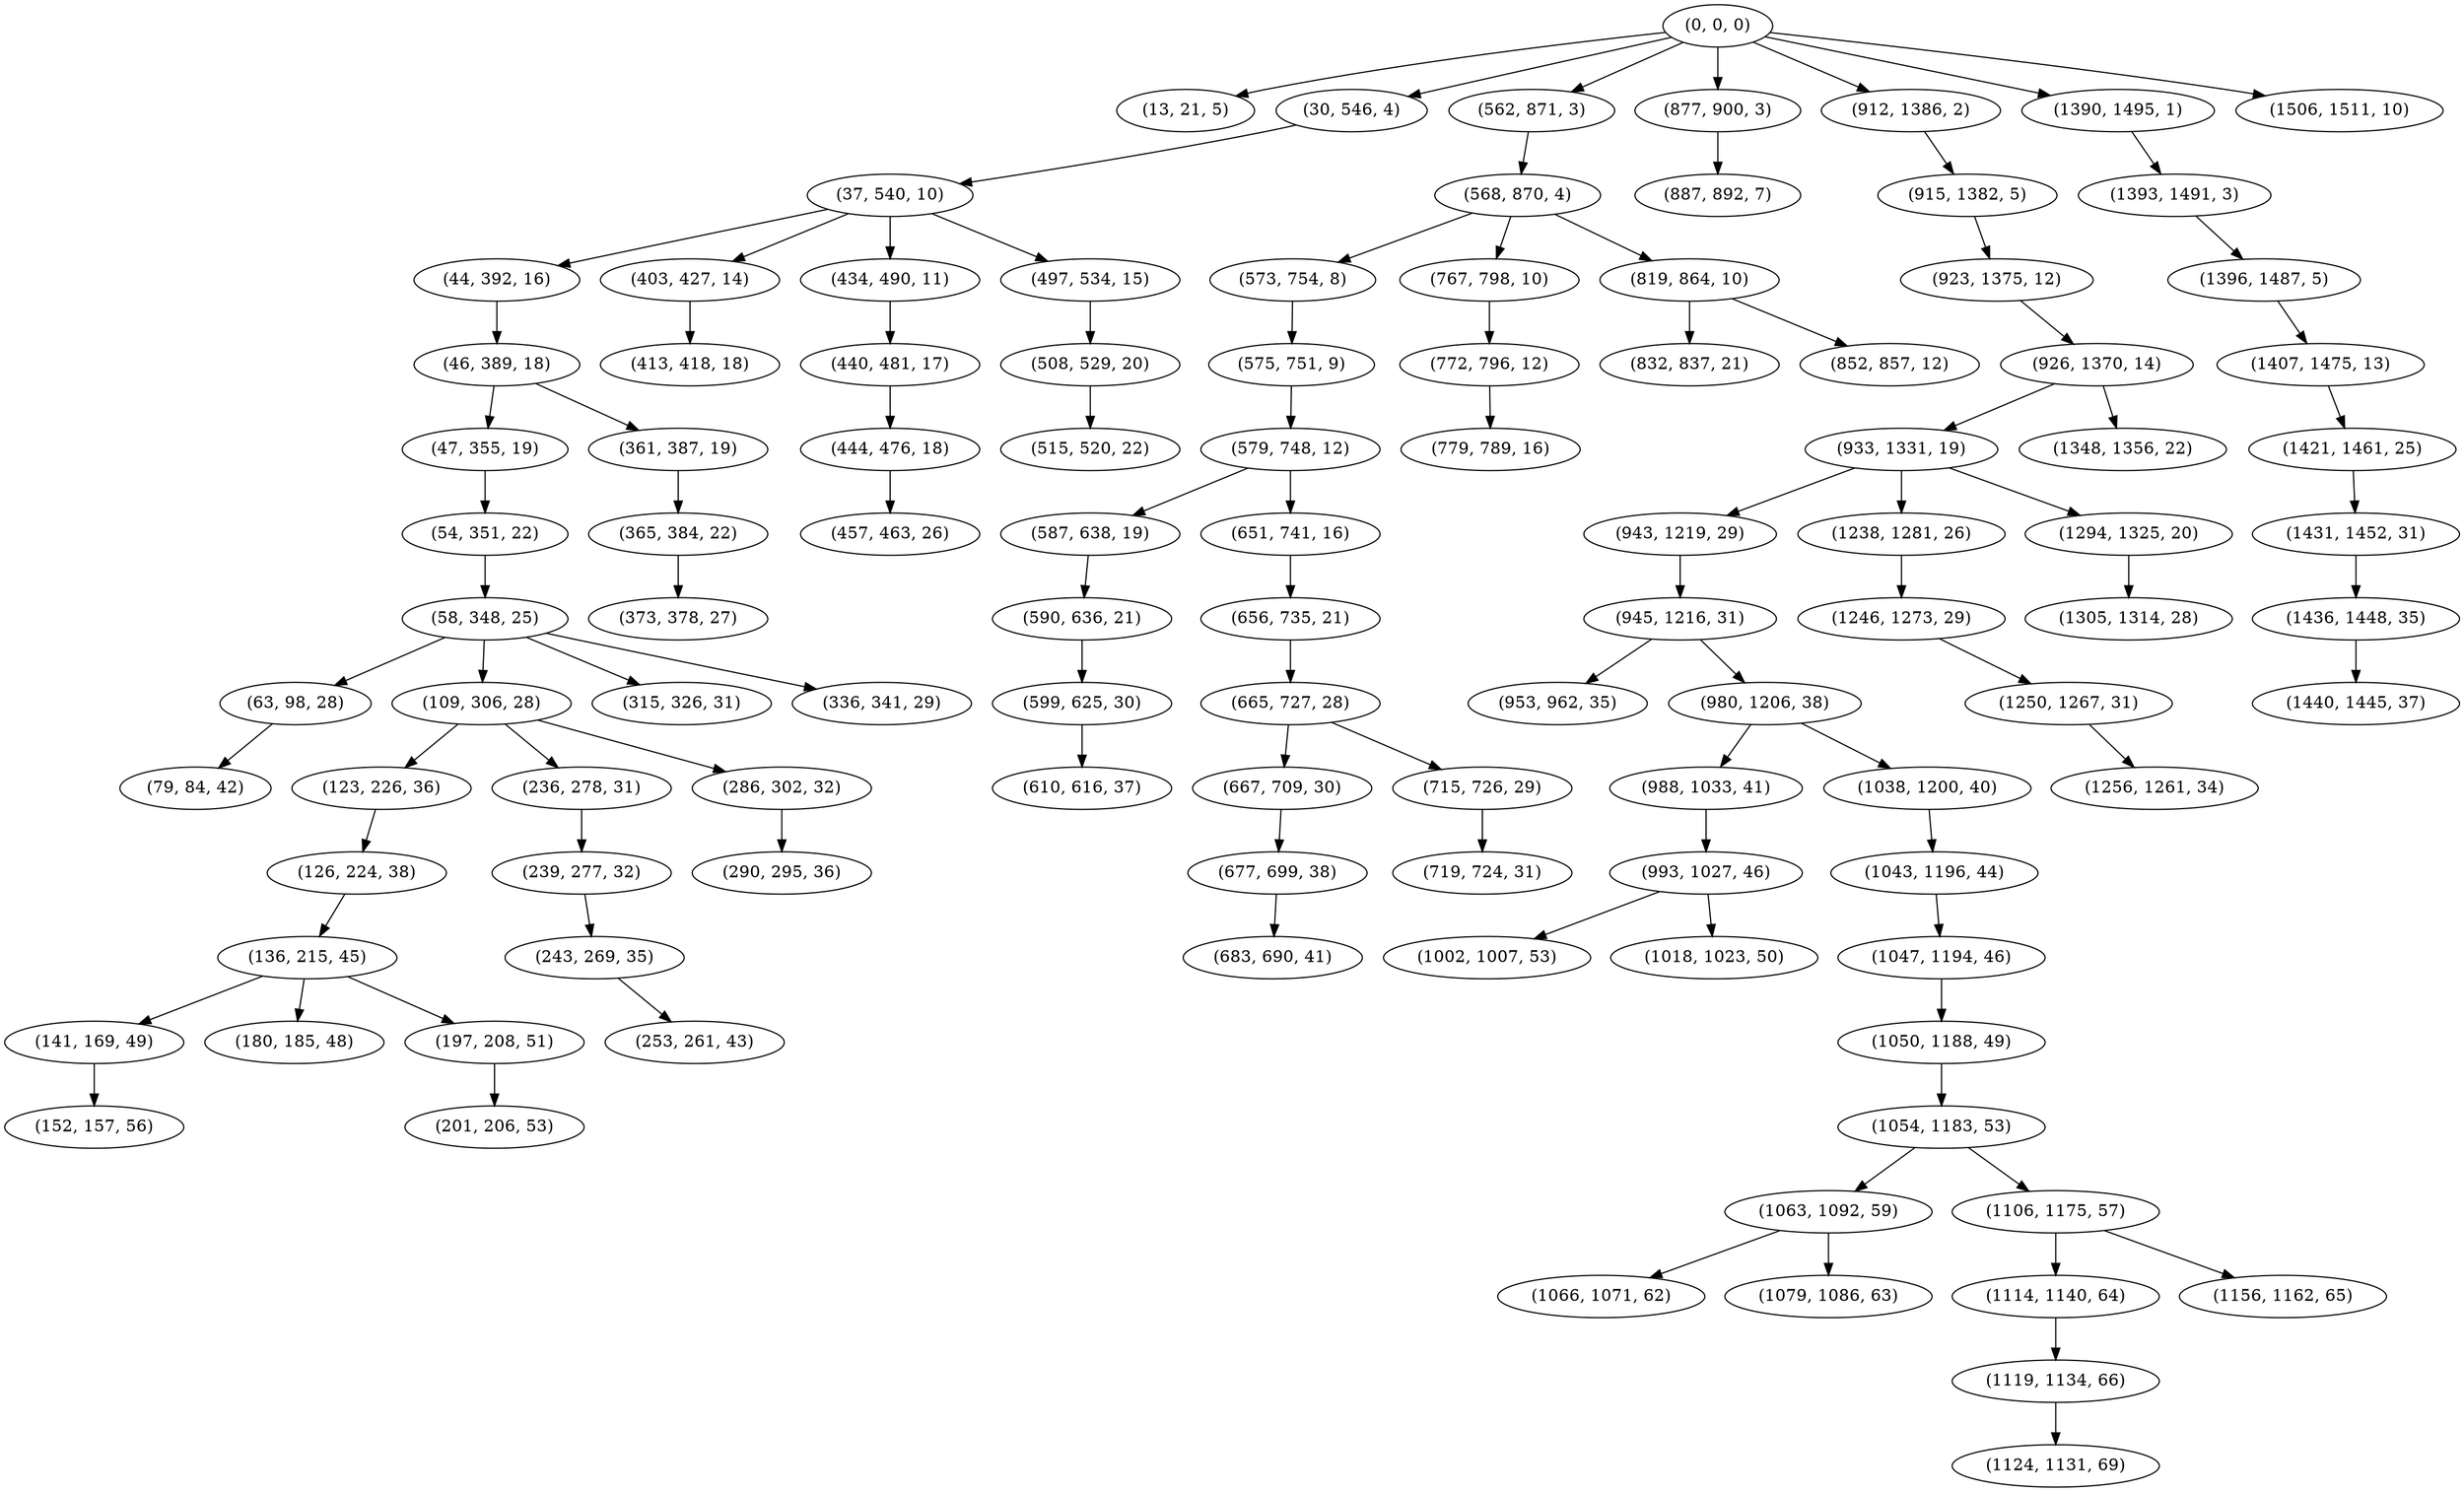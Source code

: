 digraph tree {
    "(0, 0, 0)";
    "(13, 21, 5)";
    "(30, 546, 4)";
    "(37, 540, 10)";
    "(44, 392, 16)";
    "(46, 389, 18)";
    "(47, 355, 19)";
    "(54, 351, 22)";
    "(58, 348, 25)";
    "(63, 98, 28)";
    "(79, 84, 42)";
    "(109, 306, 28)";
    "(123, 226, 36)";
    "(126, 224, 38)";
    "(136, 215, 45)";
    "(141, 169, 49)";
    "(152, 157, 56)";
    "(180, 185, 48)";
    "(197, 208, 51)";
    "(201, 206, 53)";
    "(236, 278, 31)";
    "(239, 277, 32)";
    "(243, 269, 35)";
    "(253, 261, 43)";
    "(286, 302, 32)";
    "(290, 295, 36)";
    "(315, 326, 31)";
    "(336, 341, 29)";
    "(361, 387, 19)";
    "(365, 384, 22)";
    "(373, 378, 27)";
    "(403, 427, 14)";
    "(413, 418, 18)";
    "(434, 490, 11)";
    "(440, 481, 17)";
    "(444, 476, 18)";
    "(457, 463, 26)";
    "(497, 534, 15)";
    "(508, 529, 20)";
    "(515, 520, 22)";
    "(562, 871, 3)";
    "(568, 870, 4)";
    "(573, 754, 8)";
    "(575, 751, 9)";
    "(579, 748, 12)";
    "(587, 638, 19)";
    "(590, 636, 21)";
    "(599, 625, 30)";
    "(610, 616, 37)";
    "(651, 741, 16)";
    "(656, 735, 21)";
    "(665, 727, 28)";
    "(667, 709, 30)";
    "(677, 699, 38)";
    "(683, 690, 41)";
    "(715, 726, 29)";
    "(719, 724, 31)";
    "(767, 798, 10)";
    "(772, 796, 12)";
    "(779, 789, 16)";
    "(819, 864, 10)";
    "(832, 837, 21)";
    "(852, 857, 12)";
    "(877, 900, 3)";
    "(887, 892, 7)";
    "(912, 1386, 2)";
    "(915, 1382, 5)";
    "(923, 1375, 12)";
    "(926, 1370, 14)";
    "(933, 1331, 19)";
    "(943, 1219, 29)";
    "(945, 1216, 31)";
    "(953, 962, 35)";
    "(980, 1206, 38)";
    "(988, 1033, 41)";
    "(993, 1027, 46)";
    "(1002, 1007, 53)";
    "(1018, 1023, 50)";
    "(1038, 1200, 40)";
    "(1043, 1196, 44)";
    "(1047, 1194, 46)";
    "(1050, 1188, 49)";
    "(1054, 1183, 53)";
    "(1063, 1092, 59)";
    "(1066, 1071, 62)";
    "(1079, 1086, 63)";
    "(1106, 1175, 57)";
    "(1114, 1140, 64)";
    "(1119, 1134, 66)";
    "(1124, 1131, 69)";
    "(1156, 1162, 65)";
    "(1238, 1281, 26)";
    "(1246, 1273, 29)";
    "(1250, 1267, 31)";
    "(1256, 1261, 34)";
    "(1294, 1325, 20)";
    "(1305, 1314, 28)";
    "(1348, 1356, 22)";
    "(1390, 1495, 1)";
    "(1393, 1491, 3)";
    "(1396, 1487, 5)";
    "(1407, 1475, 13)";
    "(1421, 1461, 25)";
    "(1431, 1452, 31)";
    "(1436, 1448, 35)";
    "(1440, 1445, 37)";
    "(1506, 1511, 10)";
    "(0, 0, 0)" -> "(13, 21, 5)";
    "(0, 0, 0)" -> "(30, 546, 4)";
    "(0, 0, 0)" -> "(562, 871, 3)";
    "(0, 0, 0)" -> "(877, 900, 3)";
    "(0, 0, 0)" -> "(912, 1386, 2)";
    "(0, 0, 0)" -> "(1390, 1495, 1)";
    "(0, 0, 0)" -> "(1506, 1511, 10)";
    "(30, 546, 4)" -> "(37, 540, 10)";
    "(37, 540, 10)" -> "(44, 392, 16)";
    "(37, 540, 10)" -> "(403, 427, 14)";
    "(37, 540, 10)" -> "(434, 490, 11)";
    "(37, 540, 10)" -> "(497, 534, 15)";
    "(44, 392, 16)" -> "(46, 389, 18)";
    "(46, 389, 18)" -> "(47, 355, 19)";
    "(46, 389, 18)" -> "(361, 387, 19)";
    "(47, 355, 19)" -> "(54, 351, 22)";
    "(54, 351, 22)" -> "(58, 348, 25)";
    "(58, 348, 25)" -> "(63, 98, 28)";
    "(58, 348, 25)" -> "(109, 306, 28)";
    "(58, 348, 25)" -> "(315, 326, 31)";
    "(58, 348, 25)" -> "(336, 341, 29)";
    "(63, 98, 28)" -> "(79, 84, 42)";
    "(109, 306, 28)" -> "(123, 226, 36)";
    "(109, 306, 28)" -> "(236, 278, 31)";
    "(109, 306, 28)" -> "(286, 302, 32)";
    "(123, 226, 36)" -> "(126, 224, 38)";
    "(126, 224, 38)" -> "(136, 215, 45)";
    "(136, 215, 45)" -> "(141, 169, 49)";
    "(136, 215, 45)" -> "(180, 185, 48)";
    "(136, 215, 45)" -> "(197, 208, 51)";
    "(141, 169, 49)" -> "(152, 157, 56)";
    "(197, 208, 51)" -> "(201, 206, 53)";
    "(236, 278, 31)" -> "(239, 277, 32)";
    "(239, 277, 32)" -> "(243, 269, 35)";
    "(243, 269, 35)" -> "(253, 261, 43)";
    "(286, 302, 32)" -> "(290, 295, 36)";
    "(361, 387, 19)" -> "(365, 384, 22)";
    "(365, 384, 22)" -> "(373, 378, 27)";
    "(403, 427, 14)" -> "(413, 418, 18)";
    "(434, 490, 11)" -> "(440, 481, 17)";
    "(440, 481, 17)" -> "(444, 476, 18)";
    "(444, 476, 18)" -> "(457, 463, 26)";
    "(497, 534, 15)" -> "(508, 529, 20)";
    "(508, 529, 20)" -> "(515, 520, 22)";
    "(562, 871, 3)" -> "(568, 870, 4)";
    "(568, 870, 4)" -> "(573, 754, 8)";
    "(568, 870, 4)" -> "(767, 798, 10)";
    "(568, 870, 4)" -> "(819, 864, 10)";
    "(573, 754, 8)" -> "(575, 751, 9)";
    "(575, 751, 9)" -> "(579, 748, 12)";
    "(579, 748, 12)" -> "(587, 638, 19)";
    "(579, 748, 12)" -> "(651, 741, 16)";
    "(587, 638, 19)" -> "(590, 636, 21)";
    "(590, 636, 21)" -> "(599, 625, 30)";
    "(599, 625, 30)" -> "(610, 616, 37)";
    "(651, 741, 16)" -> "(656, 735, 21)";
    "(656, 735, 21)" -> "(665, 727, 28)";
    "(665, 727, 28)" -> "(667, 709, 30)";
    "(665, 727, 28)" -> "(715, 726, 29)";
    "(667, 709, 30)" -> "(677, 699, 38)";
    "(677, 699, 38)" -> "(683, 690, 41)";
    "(715, 726, 29)" -> "(719, 724, 31)";
    "(767, 798, 10)" -> "(772, 796, 12)";
    "(772, 796, 12)" -> "(779, 789, 16)";
    "(819, 864, 10)" -> "(832, 837, 21)";
    "(819, 864, 10)" -> "(852, 857, 12)";
    "(877, 900, 3)" -> "(887, 892, 7)";
    "(912, 1386, 2)" -> "(915, 1382, 5)";
    "(915, 1382, 5)" -> "(923, 1375, 12)";
    "(923, 1375, 12)" -> "(926, 1370, 14)";
    "(926, 1370, 14)" -> "(933, 1331, 19)";
    "(926, 1370, 14)" -> "(1348, 1356, 22)";
    "(933, 1331, 19)" -> "(943, 1219, 29)";
    "(933, 1331, 19)" -> "(1238, 1281, 26)";
    "(933, 1331, 19)" -> "(1294, 1325, 20)";
    "(943, 1219, 29)" -> "(945, 1216, 31)";
    "(945, 1216, 31)" -> "(953, 962, 35)";
    "(945, 1216, 31)" -> "(980, 1206, 38)";
    "(980, 1206, 38)" -> "(988, 1033, 41)";
    "(980, 1206, 38)" -> "(1038, 1200, 40)";
    "(988, 1033, 41)" -> "(993, 1027, 46)";
    "(993, 1027, 46)" -> "(1002, 1007, 53)";
    "(993, 1027, 46)" -> "(1018, 1023, 50)";
    "(1038, 1200, 40)" -> "(1043, 1196, 44)";
    "(1043, 1196, 44)" -> "(1047, 1194, 46)";
    "(1047, 1194, 46)" -> "(1050, 1188, 49)";
    "(1050, 1188, 49)" -> "(1054, 1183, 53)";
    "(1054, 1183, 53)" -> "(1063, 1092, 59)";
    "(1054, 1183, 53)" -> "(1106, 1175, 57)";
    "(1063, 1092, 59)" -> "(1066, 1071, 62)";
    "(1063, 1092, 59)" -> "(1079, 1086, 63)";
    "(1106, 1175, 57)" -> "(1114, 1140, 64)";
    "(1106, 1175, 57)" -> "(1156, 1162, 65)";
    "(1114, 1140, 64)" -> "(1119, 1134, 66)";
    "(1119, 1134, 66)" -> "(1124, 1131, 69)";
    "(1238, 1281, 26)" -> "(1246, 1273, 29)";
    "(1246, 1273, 29)" -> "(1250, 1267, 31)";
    "(1250, 1267, 31)" -> "(1256, 1261, 34)";
    "(1294, 1325, 20)" -> "(1305, 1314, 28)";
    "(1390, 1495, 1)" -> "(1393, 1491, 3)";
    "(1393, 1491, 3)" -> "(1396, 1487, 5)";
    "(1396, 1487, 5)" -> "(1407, 1475, 13)";
    "(1407, 1475, 13)" -> "(1421, 1461, 25)";
    "(1421, 1461, 25)" -> "(1431, 1452, 31)";
    "(1431, 1452, 31)" -> "(1436, 1448, 35)";
    "(1436, 1448, 35)" -> "(1440, 1445, 37)";
}
